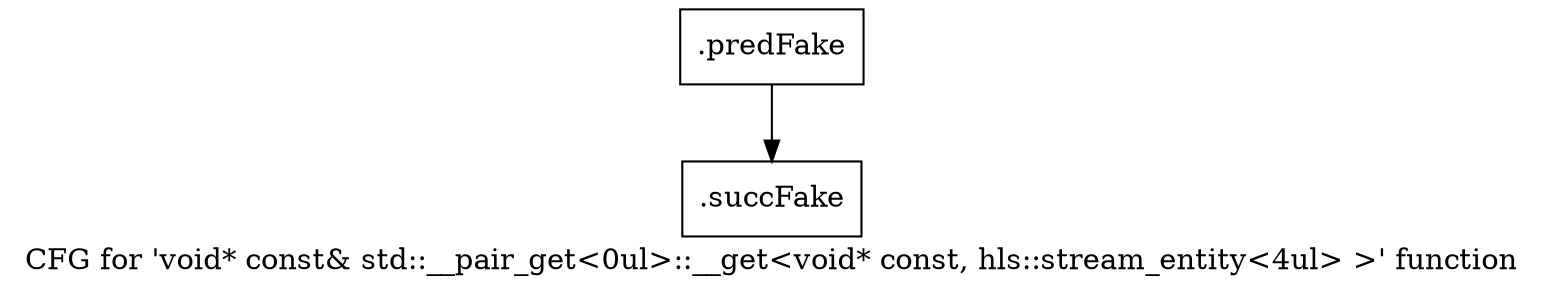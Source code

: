 digraph "CFG for 'void* const& std::__pair_get\<0ul\>::__get\<void* const, hls::stream_entity\<4ul\> \>' function" {
	label="CFG for 'void* const& std::__pair_get\<0ul\>::__get\<void* const, hls::stream_entity\<4ul\> \>' function";

	Node0x5926d70 [shape=record,filename="",linenumber="",label="{.predFake}"];
	Node0x5926d70 -> Node0x60fc3e0[ callList="" memoryops="" filename="/mnt/xilinx/Vitis_HLS/2021.2/tps/lnx64/gcc-6.2.0/lib/gcc/x86_64-pc-linux-gnu/6.2.0/../../../../include/c++/6.2.0/utility" execusionnum="1699"];
	Node0x60fc3e0 [shape=record,filename="/mnt/xilinx/Vitis_HLS/2021.2/tps/lnx64/gcc-6.2.0/lib/gcc/x86_64-pc-linux-gnu/6.2.0/../../../../include/c++/6.2.0/utility",linenumber="168",label="{.succFake}"];
}
